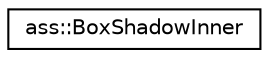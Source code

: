 digraph "Graphical Class Hierarchy"
{
 // LATEX_PDF_SIZE
  edge [fontname="Helvetica",fontsize="10",labelfontname="Helvetica",labelfontsize="10"];
  node [fontname="Helvetica",fontsize="10",shape=record];
  rankdir="LR";
  Node0 [label="ass::BoxShadowInner",height=0.2,width=0.4,color="black", fillcolor="white", style="filled",URL="$structass_1_1BoxShadowInner.html",tooltip="Represents box shadow."];
}
